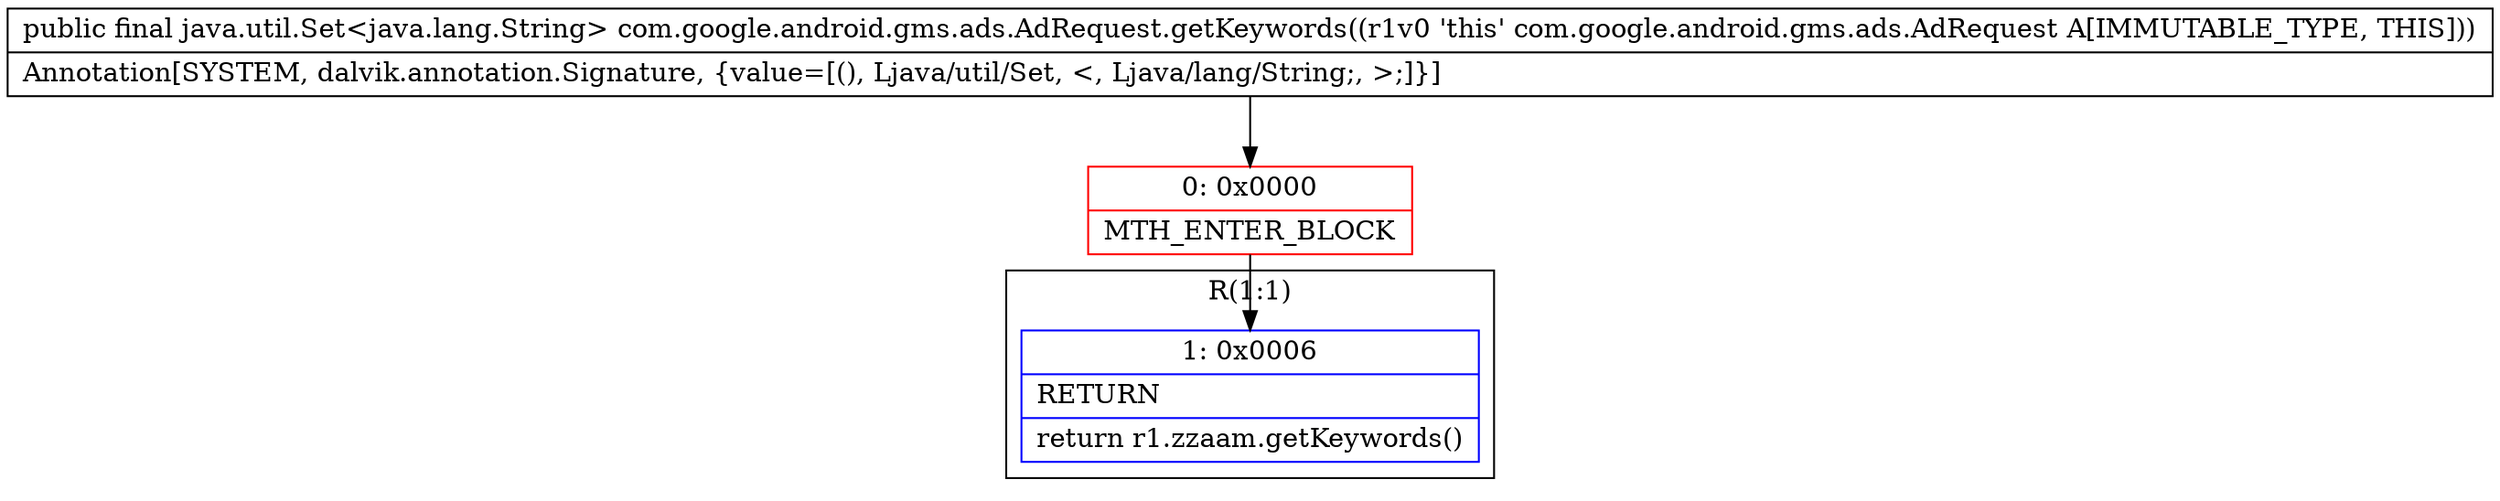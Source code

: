 digraph "CFG forcom.google.android.gms.ads.AdRequest.getKeywords()Ljava\/util\/Set;" {
subgraph cluster_Region_733565455 {
label = "R(1:1)";
node [shape=record,color=blue];
Node_1 [shape=record,label="{1\:\ 0x0006|RETURN\l|return r1.zzaam.getKeywords()\l}"];
}
Node_0 [shape=record,color=red,label="{0\:\ 0x0000|MTH_ENTER_BLOCK\l}"];
MethodNode[shape=record,label="{public final java.util.Set\<java.lang.String\> com.google.android.gms.ads.AdRequest.getKeywords((r1v0 'this' com.google.android.gms.ads.AdRequest A[IMMUTABLE_TYPE, THIS]))  | Annotation[SYSTEM, dalvik.annotation.Signature, \{value=[(), Ljava\/util\/Set, \<, Ljava\/lang\/String;, \>;]\}]\l}"];
MethodNode -> Node_0;
Node_0 -> Node_1;
}

